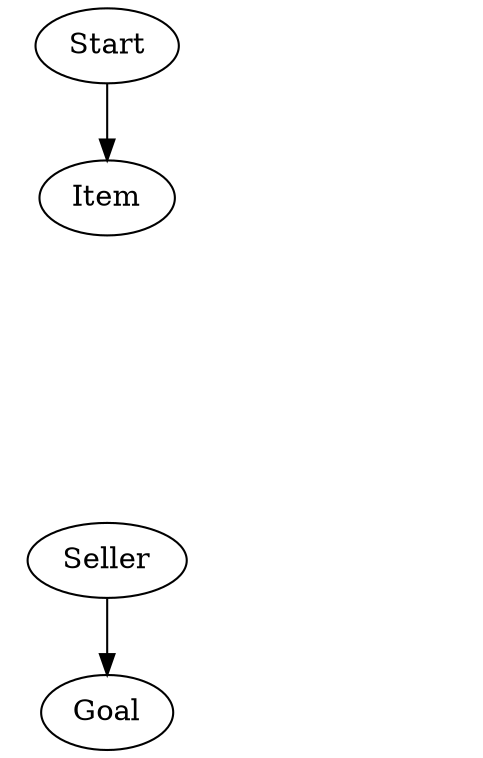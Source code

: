 digraph {
    Start[class="extremity"]
    Goal[class="extremity"]

    Seller[Label="Seller" class="goal" group="upper"]
    FSeller[label="F[Seller]" class="goal" group="lower" style="invis"]

    Item[class="start,disabled" group="upper"]
    UUID[label="SellerId" group="upper" style="invis"]

    {
        rank=same
        Seller -> FSeller[style="invis"]
    }

    Item -> UUID[label="sellerId" style="invis"]
    UUID -> Seller[style="invis"]
    UUID -> FSeller[label="loadSeller" style="invis"]


    Start -> Item[class="start,disabled"]
    Seller -> Goal[class="goal"]
}
